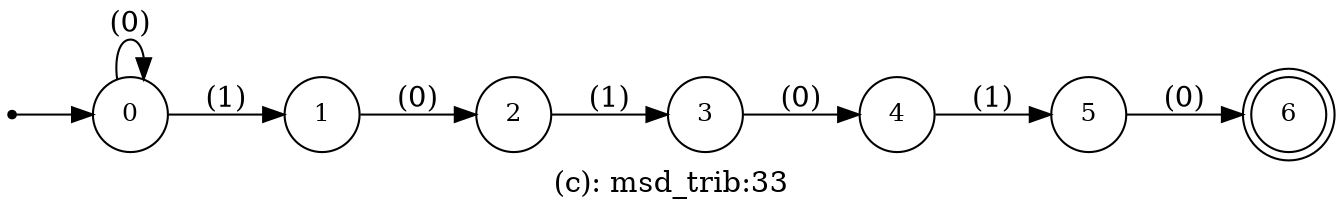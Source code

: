 digraph G {
label = "(c): msd_trib:33";
rankdir = LR;
node [shape = circle, label="0", fontsize=12]0;
node [shape = circle, label="1", fontsize=12]1;
node [shape = circle, label="2", fontsize=12]2;
node [shape = circle, label="3", fontsize=12]3;
node [shape = circle, label="4", fontsize=12]4;
node [shape = circle, label="5", fontsize=12]5;
node [shape = doublecircle, label="6", fontsize=12]6;
node [shape = point ]; qi
qi ->0;
0 -> 0[ label = "(0)"];
0 -> 1[ label = "(1)"];
1 -> 2[ label = "(0)"];
2 -> 3[ label = "(1)"];
3 -> 4[ label = "(0)"];
4 -> 5[ label = "(1)"];
5 -> 6[ label = "(0)"];
}
